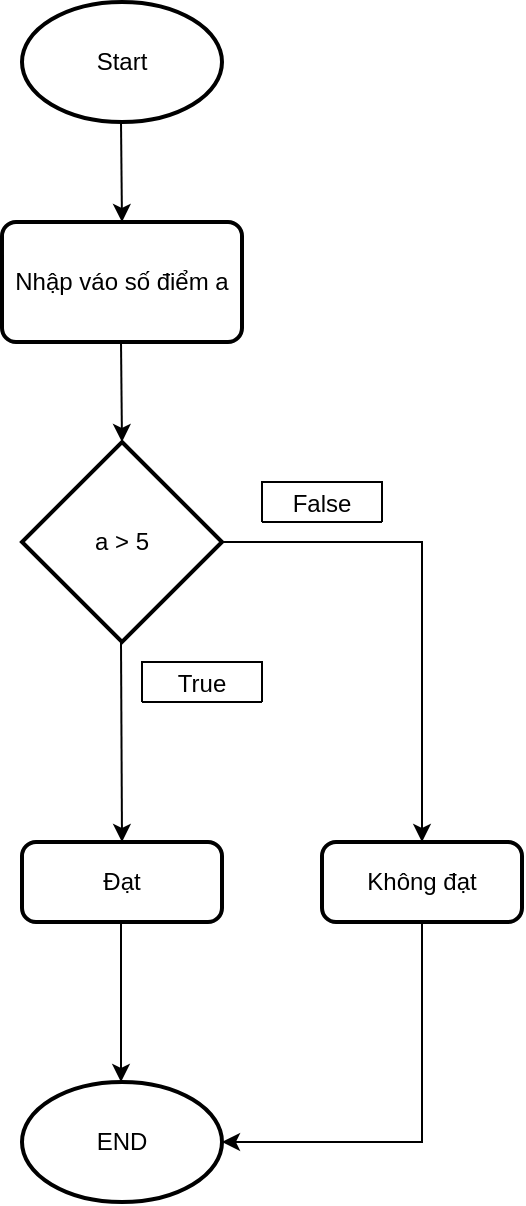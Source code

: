 <mxfile version="24.8.6">
  <diagram id="C5RBs43oDa-KdzZeNtuy" name="Page-1">
    <mxGraphModel dx="1006" dy="1700" grid="1" gridSize="10" guides="1" tooltips="1" connect="1" arrows="1" fold="1" page="1" pageScale="1" pageWidth="827" pageHeight="1169" math="0" shadow="0">
      <root>
        <mxCell id="WIyWlLk6GJQsqaUBKTNV-0" />
        <mxCell id="WIyWlLk6GJQsqaUBKTNV-1" parent="WIyWlLk6GJQsqaUBKTNV-0" />
        <mxCell id="SnUHt4btAFezHsF7hSbT-0" value="&lt;font style=&quot;vertical-align: inherit;&quot;&gt;&lt;font style=&quot;vertical-align: inherit;&quot;&gt;Start&lt;/font&gt;&lt;/font&gt;" style="strokeWidth=2;html=1;shape=mxgraph.flowchart.start_1;whiteSpace=wrap;" vertex="1" parent="WIyWlLk6GJQsqaUBKTNV-1">
          <mxGeometry x="120" y="-1130" width="100" height="60" as="geometry" />
        </mxCell>
        <mxCell id="SnUHt4btAFezHsF7hSbT-1" value="" style="endArrow=classic;html=1;rounded=0;" edge="1" parent="WIyWlLk6GJQsqaUBKTNV-1">
          <mxGeometry width="50" height="50" relative="1" as="geometry">
            <mxPoint x="169.5" y="-1070" as="sourcePoint" />
            <mxPoint x="170" y="-1020" as="targetPoint" />
          </mxGeometry>
        </mxCell>
        <mxCell id="SnUHt4btAFezHsF7hSbT-2" value="&lt;font style=&quot;vertical-align: inherit;&quot;&gt;&lt;font style=&quot;vertical-align: inherit;&quot;&gt;Nhập váo số điểm a&lt;/font&gt;&lt;/font&gt;" style="rounded=1;whiteSpace=wrap;html=1;absoluteArcSize=1;arcSize=14;strokeWidth=2;" vertex="1" parent="WIyWlLk6GJQsqaUBKTNV-1">
          <mxGeometry x="110" y="-1020" width="120" height="60" as="geometry" />
        </mxCell>
        <mxCell id="SnUHt4btAFezHsF7hSbT-4" value="" style="endArrow=classic;html=1;rounded=0;" edge="1" parent="WIyWlLk6GJQsqaUBKTNV-1">
          <mxGeometry width="50" height="50" relative="1" as="geometry">
            <mxPoint x="169.5" y="-960" as="sourcePoint" />
            <mxPoint x="170" y="-910" as="targetPoint" />
          </mxGeometry>
        </mxCell>
        <mxCell id="SnUHt4btAFezHsF7hSbT-5" value="&lt;font style=&quot;vertical-align: inherit;&quot;&gt;&lt;font style=&quot;vertical-align: inherit;&quot;&gt;a &amp;gt; 5&lt;/font&gt;&lt;/font&gt;" style="strokeWidth=2;html=1;shape=mxgraph.flowchart.decision;whiteSpace=wrap;" vertex="1" parent="WIyWlLk6GJQsqaUBKTNV-1">
          <mxGeometry x="120" y="-910" width="100" height="100" as="geometry" />
        </mxCell>
        <mxCell id="SnUHt4btAFezHsF7hSbT-7" value="" style="endArrow=classic;html=1;rounded=0;exitX=1;exitY=0.5;exitDx=0;exitDy=0;exitPerimeter=0;" edge="1" parent="WIyWlLk6GJQsqaUBKTNV-1" source="SnUHt4btAFezHsF7hSbT-5">
          <mxGeometry width="50" height="50" relative="1" as="geometry">
            <mxPoint x="220" y="-860" as="sourcePoint" />
            <mxPoint x="320" y="-710" as="targetPoint" />
            <Array as="points">
              <mxPoint x="320" y="-860" />
            </Array>
          </mxGeometry>
        </mxCell>
        <mxCell id="SnUHt4btAFezHsF7hSbT-8" value="" style="endArrow=classic;html=1;rounded=0;" edge="1" parent="WIyWlLk6GJQsqaUBKTNV-1">
          <mxGeometry width="50" height="50" relative="1" as="geometry">
            <mxPoint x="169.5" y="-810" as="sourcePoint" />
            <mxPoint x="170" y="-710" as="targetPoint" />
          </mxGeometry>
        </mxCell>
        <mxCell id="SnUHt4btAFezHsF7hSbT-9" value="False" style="shape=table;startSize=30;container=1;collapsible=0;childLayout=tableLayout;" vertex="1" parent="WIyWlLk6GJQsqaUBKTNV-1">
          <mxGeometry x="240" y="-890" width="60" height="20" as="geometry" />
        </mxCell>
        <mxCell id="SnUHt4btAFezHsF7hSbT-10" value="" style="shape=tableRow;horizontal=0;startSize=0;swimlaneHead=0;swimlaneBody=0;strokeColor=inherit;top=0;left=0;bottom=0;right=0;collapsible=0;dropTarget=0;fillColor=none;points=[[0,0.5],[1,0.5]];portConstraint=eastwest;" vertex="1" visible="0" parent="SnUHt4btAFezHsF7hSbT-9">
          <mxGeometry y="30" width="60" height="40" as="geometry" />
        </mxCell>
        <mxCell id="SnUHt4btAFezHsF7hSbT-11" value="" style="shape=partialRectangle;html=1;whiteSpace=wrap;connectable=0;strokeColor=inherit;overflow=hidden;fillColor=none;top=0;left=0;bottom=0;right=0;pointerEvents=1;" vertex="1" parent="SnUHt4btAFezHsF7hSbT-10">
          <mxGeometry width="60" height="40" as="geometry">
            <mxRectangle width="60" height="40" as="alternateBounds" />
          </mxGeometry>
        </mxCell>
        <mxCell id="SnUHt4btAFezHsF7hSbT-12" value="True" style="shape=table;startSize=30;container=1;collapsible=0;childLayout=tableLayout;" vertex="1" parent="WIyWlLk6GJQsqaUBKTNV-1">
          <mxGeometry x="180" y="-800" width="60" height="20" as="geometry" />
        </mxCell>
        <mxCell id="SnUHt4btAFezHsF7hSbT-13" value="" style="shape=tableRow;horizontal=0;startSize=0;swimlaneHead=0;swimlaneBody=0;strokeColor=inherit;top=0;left=0;bottom=0;right=0;collapsible=0;dropTarget=0;fillColor=none;points=[[0,0.5],[1,0.5]];portConstraint=eastwest;" vertex="1" visible="0" parent="SnUHt4btAFezHsF7hSbT-12">
          <mxGeometry y="30" width="60" height="40" as="geometry" />
        </mxCell>
        <mxCell id="SnUHt4btAFezHsF7hSbT-14" value="" style="shape=partialRectangle;html=1;whiteSpace=wrap;connectable=0;strokeColor=inherit;overflow=hidden;fillColor=none;top=0;left=0;bottom=0;right=0;pointerEvents=1;" vertex="1" parent="SnUHt4btAFezHsF7hSbT-13">
          <mxGeometry width="60" height="40" as="geometry">
            <mxRectangle width="60" height="40" as="alternateBounds" />
          </mxGeometry>
        </mxCell>
        <mxCell id="SnUHt4btAFezHsF7hSbT-15" value="&lt;font style=&quot;vertical-align: inherit;&quot;&gt;&lt;font style=&quot;vertical-align: inherit;&quot;&gt;Không đạt&lt;/font&gt;&lt;/font&gt;" style="rounded=1;whiteSpace=wrap;html=1;absoluteArcSize=1;arcSize=14;strokeWidth=2;" vertex="1" parent="WIyWlLk6GJQsqaUBKTNV-1">
          <mxGeometry x="270" y="-710" width="100" height="40" as="geometry" />
        </mxCell>
        <mxCell id="SnUHt4btAFezHsF7hSbT-16" value="&lt;font style=&quot;vertical-align: inherit;&quot;&gt;&lt;font style=&quot;vertical-align: inherit;&quot;&gt;Đạt&lt;/font&gt;&lt;/font&gt;" style="rounded=1;whiteSpace=wrap;html=1;absoluteArcSize=1;arcSize=14;strokeWidth=2;" vertex="1" parent="WIyWlLk6GJQsqaUBKTNV-1">
          <mxGeometry x="120" y="-710" width="100" height="40" as="geometry" />
        </mxCell>
        <mxCell id="SnUHt4btAFezHsF7hSbT-17" value="" style="endArrow=classic;html=1;rounded=0;" edge="1" parent="WIyWlLk6GJQsqaUBKTNV-1">
          <mxGeometry width="50" height="50" relative="1" as="geometry">
            <mxPoint x="169.5" y="-670" as="sourcePoint" />
            <mxPoint x="169.5" y="-590" as="targetPoint" />
          </mxGeometry>
        </mxCell>
        <mxCell id="SnUHt4btAFezHsF7hSbT-18" value="" style="endArrow=classic;html=1;rounded=0;exitX=0.5;exitY=1;exitDx=0;exitDy=0;" edge="1" parent="WIyWlLk6GJQsqaUBKTNV-1" source="SnUHt4btAFezHsF7hSbT-15" target="SnUHt4btAFezHsF7hSbT-19">
          <mxGeometry width="50" height="50" relative="1" as="geometry">
            <mxPoint x="320" y="-660" as="sourcePoint" />
            <mxPoint x="240" y="-560" as="targetPoint" />
            <Array as="points">
              <mxPoint x="320" y="-560" />
            </Array>
          </mxGeometry>
        </mxCell>
        <mxCell id="SnUHt4btAFezHsF7hSbT-19" value="&lt;font style=&quot;vertical-align: inherit;&quot;&gt;&lt;font style=&quot;vertical-align: inherit;&quot;&gt;END&lt;/font&gt;&lt;/font&gt;" style="strokeWidth=2;html=1;shape=mxgraph.flowchart.start_1;whiteSpace=wrap;" vertex="1" parent="WIyWlLk6GJQsqaUBKTNV-1">
          <mxGeometry x="120" y="-590" width="100" height="60" as="geometry" />
        </mxCell>
      </root>
    </mxGraphModel>
  </diagram>
</mxfile>
